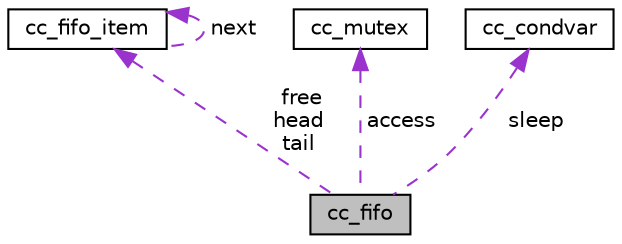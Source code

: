 digraph "cc_fifo"
{
 // LATEX_PDF_SIZE
  edge [fontname="Helvetica",fontsize="10",labelfontname="Helvetica",labelfontsize="10"];
  node [fontname="Helvetica",fontsize="10",shape=record];
  Node1 [label="cc_fifo",height=0.2,width=0.4,color="black", fillcolor="grey75", style="filled", fontcolor="black",tooltip="The structure for a first-in, first-out queue."];
  Node2 -> Node1 [dir="back",color="darkorchid3",fontsize="10",style="dashed",label=" free\nhead\ntail" ,fontname="Helvetica"];
  Node2 [label="cc_fifo_item",height=0.2,width=0.4,color="black", fillcolor="white", style="filled",URL="$structcc__fifo__item.html",tooltip=" "];
  Node2 -> Node2 [dir="back",color="darkorchid3",fontsize="10",style="dashed",label=" next" ,fontname="Helvetica"];
  Node3 -> Node1 [dir="back",color="darkorchid3",fontsize="10",style="dashed",label=" access" ,fontname="Helvetica"];
  Node3 [label="cc_mutex",height=0.2,width=0.4,color="black", fillcolor="white", style="filled",URL="$structcc__mutex.html",tooltip="The structure for a mutex."];
  Node4 -> Node1 [dir="back",color="darkorchid3",fontsize="10",style="dashed",label=" sleep" ,fontname="Helvetica"];
  Node4 [label="cc_condvar",height=0.2,width=0.4,color="black", fillcolor="white", style="filled",URL="$structcc__condvar.html",tooltip="The structure for a conditional variable."];
}
